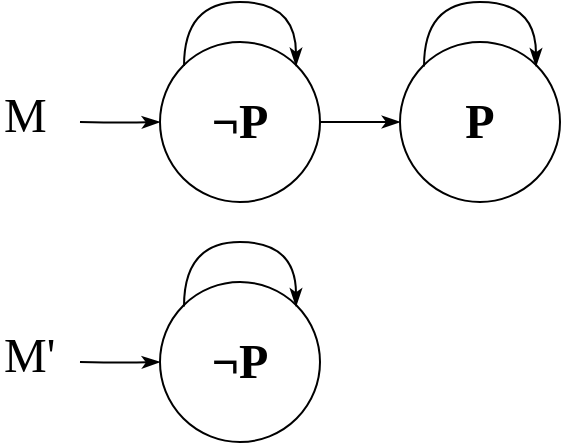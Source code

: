 <mxfile version="10.6.9" type="device"><diagram id="YuN-831aHqjQmqWnkxrv" name="Page-1"><mxGraphModel dx="558" dy="315" grid="1" gridSize="10" guides="1" tooltips="1" connect="1" arrows="1" fold="1" page="1" pageScale="1" pageWidth="850" pageHeight="1100" math="0" shadow="0"><root><mxCell id="0"/><mxCell id="1" parent="0"/><mxCell id="gUv4CP7hFYmrtOmhBlul-8" style="edgeStyle=orthogonalEdgeStyle;curved=1;orthogonalLoop=1;jettySize=auto;html=1;exitX=1;exitY=0.5;exitDx=0;exitDy=0;entryX=0;entryY=0.5;entryDx=0;entryDy=0;endArrow=classicThin;endFill=1;" edge="1" parent="1" source="gUv4CP7hFYmrtOmhBlul-1" target="gUv4CP7hFYmrtOmhBlul-6"><mxGeometry relative="1" as="geometry"/></mxCell><mxCell id="gUv4CP7hFYmrtOmhBlul-9" style="edgeStyle=orthogonalEdgeStyle;curved=1;orthogonalLoop=1;jettySize=auto;html=1;endArrow=classicThin;endFill=1;entryX=0;entryY=0.5;entryDx=0;entryDy=0;" edge="1" parent="1" target="gUv4CP7hFYmrtOmhBlul-1"><mxGeometry relative="1" as="geometry"><mxPoint x="100" y="160.2" as="targetPoint"/><mxPoint x="80" y="160" as="sourcePoint"/></mxGeometry></mxCell><mxCell id="gUv4CP7hFYmrtOmhBlul-1" value="&lt;h1&gt;&lt;font face=&quot;Georgia&quot;&gt;&lt;span&gt;&lt;span id=&quot;char-node&quot;&gt;¬P&lt;/span&gt;&lt;/span&gt;&lt;/font&gt;&lt;/h1&gt;" style="ellipse;whiteSpace=wrap;html=1;aspect=fixed;" vertex="1" parent="1"><mxGeometry x="120" y="120" width="80" height="80" as="geometry"/></mxCell><mxCell id="gUv4CP7hFYmrtOmhBlul-3" style="edgeStyle=orthogonalEdgeStyle;orthogonalLoop=1;jettySize=auto;html=1;curved=1;endArrow=classicThin;endFill=1;" edge="1" parent="1"><mxGeometry relative="1" as="geometry"><mxPoint x="132" y="132" as="sourcePoint"/><mxPoint x="188" y="132" as="targetPoint"/><Array as="points"><mxPoint x="132" y="100"/><mxPoint x="188" y="100"/></Array></mxGeometry></mxCell><mxCell id="gUv4CP7hFYmrtOmhBlul-6" value="&lt;h1&gt;&lt;font face=&quot;Georgia&quot;&gt;&lt;span&gt;&lt;span id=&quot;char-node&quot;&gt;P&lt;/span&gt;&lt;/span&gt;&lt;/font&gt;&lt;/h1&gt;" style="ellipse;whiteSpace=wrap;html=1;aspect=fixed;" vertex="1" parent="1"><mxGeometry x="240" y="120" width="80" height="80" as="geometry"/></mxCell><mxCell id="gUv4CP7hFYmrtOmhBlul-7" style="edgeStyle=orthogonalEdgeStyle;orthogonalLoop=1;jettySize=auto;html=1;curved=1;endArrow=classicThin;endFill=1;" edge="1" parent="1"><mxGeometry relative="1" as="geometry"><mxPoint x="252" y="132.2" as="sourcePoint"/><mxPoint x="308" y="132.2" as="targetPoint"/><Array as="points"><mxPoint x="252" y="100"/><mxPoint x="308" y="100"/></Array></mxGeometry></mxCell><mxCell id="gUv4CP7hFYmrtOmhBlul-12" style="edgeStyle=orthogonalEdgeStyle;curved=1;orthogonalLoop=1;jettySize=auto;html=1;endArrow=classicThin;endFill=1;entryX=0;entryY=0.5;entryDx=0;entryDy=0;" edge="1" parent="1" target="gUv4CP7hFYmrtOmhBlul-13"><mxGeometry relative="1" as="geometry"><mxPoint x="100" y="280.2" as="targetPoint"/><mxPoint x="80" y="280" as="sourcePoint"/></mxGeometry></mxCell><mxCell id="gUv4CP7hFYmrtOmhBlul-13" value="&lt;h1&gt;&lt;font face=&quot;Georgia&quot;&gt;&lt;span&gt;&lt;span id=&quot;char-node&quot;&gt;¬P&lt;/span&gt;&lt;/span&gt;&lt;/font&gt;&lt;/h1&gt;" style="ellipse;whiteSpace=wrap;html=1;aspect=fixed;" vertex="1" parent="1"><mxGeometry x="120" y="240" width="80" height="80" as="geometry"/></mxCell><mxCell id="gUv4CP7hFYmrtOmhBlul-14" style="edgeStyle=orthogonalEdgeStyle;orthogonalLoop=1;jettySize=auto;html=1;curved=1;endArrow=classicThin;endFill=1;" edge="1" parent="1"><mxGeometry relative="1" as="geometry"><mxPoint x="132" y="252.2" as="sourcePoint"/><mxPoint x="188" y="252.2" as="targetPoint"/><Array as="points"><mxPoint x="132" y="220"/><mxPoint x="188" y="220"/></Array></mxGeometry></mxCell><mxCell id="gUv4CP7hFYmrtOmhBlul-18" value="&lt;font style=&quot;font-size: 24px&quot; face=&quot;Georgia&quot;&gt;M&lt;/font&gt;" style="text;html=1;resizable=0;points=[];autosize=1;align=left;verticalAlign=top;spacingTop=-4;" vertex="1" parent="1"><mxGeometry x="40" y="140" width="40" height="20" as="geometry"/></mxCell><mxCell id="gUv4CP7hFYmrtOmhBlul-19" value="&lt;font style=&quot;font-size: 24px&quot; face=&quot;Georgia&quot;&gt;M'&lt;/font&gt;" style="text;html=1;resizable=0;points=[];autosize=1;align=left;verticalAlign=top;spacingTop=-4;" vertex="1" parent="1"><mxGeometry x="40" y="260" width="40" height="20" as="geometry"/></mxCell></root></mxGraphModel></diagram></mxfile>